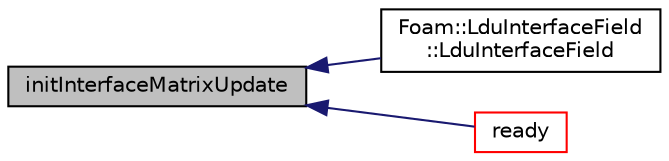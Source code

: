 digraph "initInterfaceMatrixUpdate"
{
  bgcolor="transparent";
  edge [fontname="Helvetica",fontsize="10",labelfontname="Helvetica",labelfontsize="10"];
  node [fontname="Helvetica",fontsize="10",shape=record];
  rankdir="LR";
  Node1 [label="initInterfaceMatrixUpdate",height=0.2,width=0.4,color="black", fillcolor="grey75", style="filled", fontcolor="black"];
  Node1 -> Node2 [dir="back",color="midnightblue",fontsize="10",style="solid",fontname="Helvetica"];
  Node2 [label="Foam::LduInterfaceField\l::LduInterfaceField",height=0.2,width=0.4,color="black",URL="$a01281.html#a2ebdce5ccd38ef2863115b4ac915f353",tooltip="Construct given coupled patch. "];
  Node1 -> Node3 [dir="back",color="midnightblue",fontsize="10",style="solid",fontname="Helvetica"];
  Node3 [label="ready",height=0.2,width=0.4,color="red",URL="$a01282.html#a887f373562f5e7e830ff03fd96ae427d",tooltip="Is all data available. "];
}
